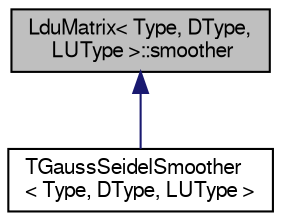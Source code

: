 digraph "LduMatrix&lt; Type, DType, LUType &gt;::smoother"
{
  bgcolor="transparent";
  edge [fontname="FreeSans",fontsize="10",labelfontname="FreeSans",labelfontsize="10"];
  node [fontname="FreeSans",fontsize="10",shape=record];
  Node0 [label="LduMatrix\< Type, DType,\l LUType \>::smoother",height=0.2,width=0.4,color="black", fillcolor="grey75", style="filled", fontcolor="black"];
  Node0 -> Node1 [dir="back",color="midnightblue",fontsize="10",style="solid",fontname="FreeSans"];
  Node1 [label="TGaussSeidelSmoother\l\< Type, DType, LUType \>",height=0.2,width=0.4,color="black",URL="$a26826.html",tooltip="Foam::TGaussSeidelSmoother. "];
}
